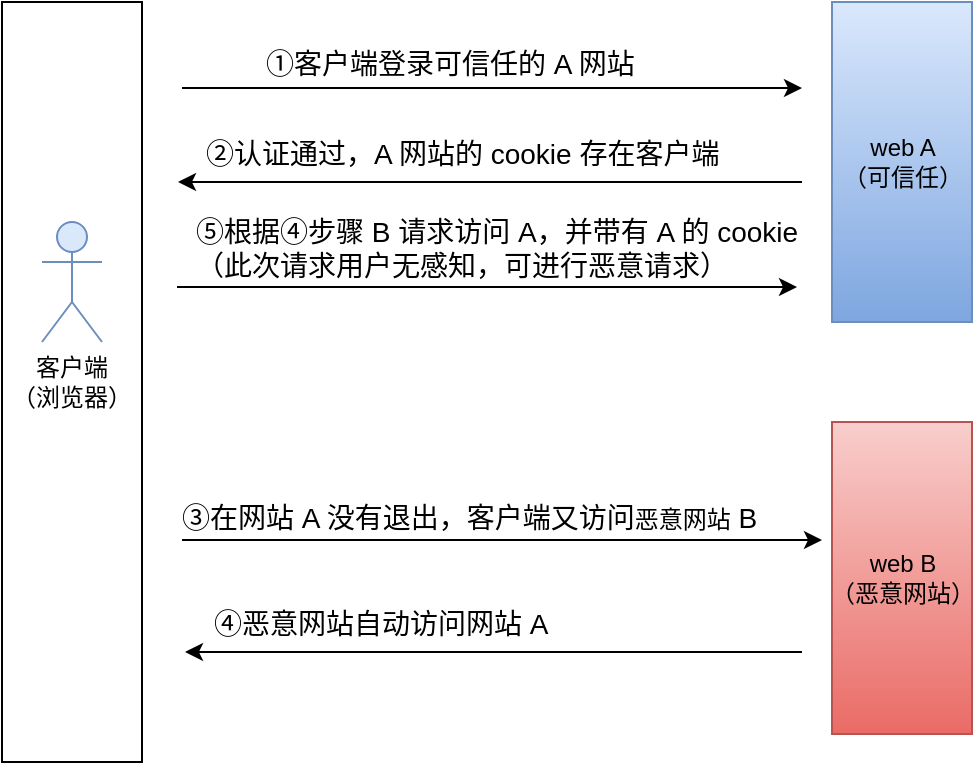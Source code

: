 <mxfile version="11.1.4" type="github"><diagram name="CSRF" id="13e1069c-82ec-6db2-03f1-153e76fe0fe0"><mxGraphModel dx="868" dy="452" grid="1" gridSize="10" guides="1" tooltips="1" connect="1" arrows="1" fold="1" page="1" pageScale="1" pageWidth="1100" pageHeight="850" background="#ffffff" math="0" shadow="0"><root><mxCell id="0"/><mxCell id="1" parent="0"/><mxCell id="lpbaXRqRXIRLN9H3gKxA-10" value="客户端&lt;br&gt;（浏览器）" style="rounded=0;whiteSpace=wrap;html=1;" parent="1" vertex="1"><mxGeometry x="100" y="50" width="70" height="380" as="geometry"/></mxCell><mxCell id="lpbaXRqRXIRLN9H3gKxA-13" value="" style="shape=umlActor;verticalLabelPosition=bottom;labelBackgroundColor=#ffffff;verticalAlign=top;html=1;fillColor=#dae8fc;strokeColor=#6c8ebf;" parent="1" vertex="1"><mxGeometry x="120" y="160" width="30" height="60" as="geometry"/></mxCell><mxCell id="lpbaXRqRXIRLN9H3gKxA-21" value="web A&lt;br&gt;（可信任）" style="html=1;fillColor=#dae8fc;strokeColor=#6c8ebf;gradientColor=#7ea6e0;" parent="1" vertex="1"><mxGeometry x="515" y="50" width="70" height="160" as="geometry"/></mxCell><mxCell id="lpbaXRqRXIRLN9H3gKxA-23" value="" style="endArrow=classic;html=1;" parent="1" edge="1"><mxGeometry width="50" height="50" relative="1" as="geometry"><mxPoint x="190" y="93" as="sourcePoint"/><mxPoint x="500" y="93" as="targetPoint"/><Array as="points"><mxPoint x="320" y="93"/></Array></mxGeometry></mxCell><mxCell id="lpbaXRqRXIRLN9H3gKxA-24" value="web B&lt;br&gt;（恶意网站）" style="html=1;fillColor=#f8cecc;strokeColor=#b85450;gradientColor=#ea6b66;" parent="1" vertex="1"><mxGeometry x="515" y="260" width="70" height="156" as="geometry"/></mxCell><mxCell id="lpbaXRqRXIRLN9H3gKxA-25" value="&lt;font style=&quot;font-size: 14px&quot;&gt;①客户端登录可信任的 A 网站&lt;/font&gt;" style="text;html=1;resizable=0;points=[];autosize=1;align=left;verticalAlign=top;spacingTop=-4;" parent="1" vertex="1"><mxGeometry x="230" y="70" width="200" height="20" as="geometry"/></mxCell><mxCell id="lpbaXRqRXIRLN9H3gKxA-27" value="&lt;span style=&quot;font-size: 14px&quot;&gt;②认证通过，A 网站的 cookie 存在客户端&lt;/span&gt;" style="text;html=1;resizable=0;points=[];autosize=1;align=left;verticalAlign=top;spacingTop=-4;" parent="1" vertex="1"><mxGeometry x="200" y="115" width="270" height="20" as="geometry"/></mxCell><mxCell id="lpbaXRqRXIRLN9H3gKxA-28" value="" style="endArrow=classic;html=1;" parent="1" edge="1"><mxGeometry width="50" height="50" relative="1" as="geometry"><mxPoint x="190" y="319" as="sourcePoint"/><mxPoint x="510" y="319" as="targetPoint"/><Array as="points"><mxPoint x="320" y="319"/></Array></mxGeometry></mxCell><mxCell id="lpbaXRqRXIRLN9H3gKxA-29" value="&lt;font style=&quot;font-size: 14px&quot;&gt;③在网站 A 没有退出，客户端又访问&lt;span style=&quot;font-size: 12px ; text-align: center&quot;&gt;恶意网站&lt;/span&gt;&amp;nbsp;B&lt;/font&gt;" style="text;html=1;resizable=0;points=[];autosize=1;align=left;verticalAlign=top;spacingTop=-4;" parent="1" vertex="1"><mxGeometry x="187.5" y="297" width="300" height="20" as="geometry"/></mxCell><mxCell id="lpbaXRqRXIRLN9H3gKxA-30" value="" style="endArrow=classic;html=1;" parent="1" edge="1"><mxGeometry width="50" height="50" relative="1" as="geometry"><mxPoint x="500" y="140" as="sourcePoint"/><mxPoint x="188" y="140" as="targetPoint"/><Array as="points"><mxPoint x="308" y="140"/></Array></mxGeometry></mxCell><mxCell id="lpbaXRqRXIRLN9H3gKxA-31" value="&lt;span style=&quot;font-size: 14px&quot;&gt;④恶意网站自动访问网站 A&lt;/span&gt;" style="text;html=1;resizable=0;points=[];autosize=1;align=left;verticalAlign=top;spacingTop=-4;" parent="1" vertex="1"><mxGeometry x="203.5" y="350" width="180" height="20" as="geometry"/></mxCell><mxCell id="lpbaXRqRXIRLN9H3gKxA-32" value="" style="endArrow=classic;html=1;" parent="1" edge="1"><mxGeometry width="50" height="50" relative="1" as="geometry"><mxPoint x="500" y="375" as="sourcePoint"/><mxPoint x="191.5" y="375" as="targetPoint"/><Array as="points"><mxPoint x="311.5" y="375"/></Array></mxGeometry></mxCell><mxCell id="CYdt1Ff6zPJzHhszTUjk-1" value="&lt;span style=&quot;font-size: 14px&quot;&gt;⑤根据④步骤 B 请求访问 A，并带有 A 的 cookie&lt;br&gt;（此次请求用户无感知，可进行恶意请求）&lt;br&gt;&lt;/span&gt;" style="text;html=1;resizable=0;points=[];autosize=1;align=left;verticalAlign=top;spacingTop=-4;" vertex="1" parent="1"><mxGeometry x="195" y="154" width="320" height="30" as="geometry"/></mxCell><mxCell id="CYdt1Ff6zPJzHhszTUjk-3" value="" style="endArrow=classic;html=1;" edge="1" parent="1"><mxGeometry width="50" height="50" relative="1" as="geometry"><mxPoint x="187.5" y="192.5" as="sourcePoint"/><mxPoint x="497.5" y="192.5" as="targetPoint"/><Array as="points"><mxPoint x="317.5" y="192.5"/></Array></mxGeometry></mxCell></root></mxGraphModel></diagram></mxfile>